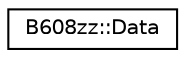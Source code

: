 digraph "Graphical Class Hierarchy"
{
  edge [fontname="Helvetica",fontsize="10",labelfontname="Helvetica",labelfontsize="10"];
  node [fontname="Helvetica",fontsize="10",shape=record];
  rankdir="LR";
  Node0 [label="B608zz::Data",height=0.2,width=0.4,color="black", fillcolor="white", style="filled",URL="$structB608zz_1_1Data.html"];
}
